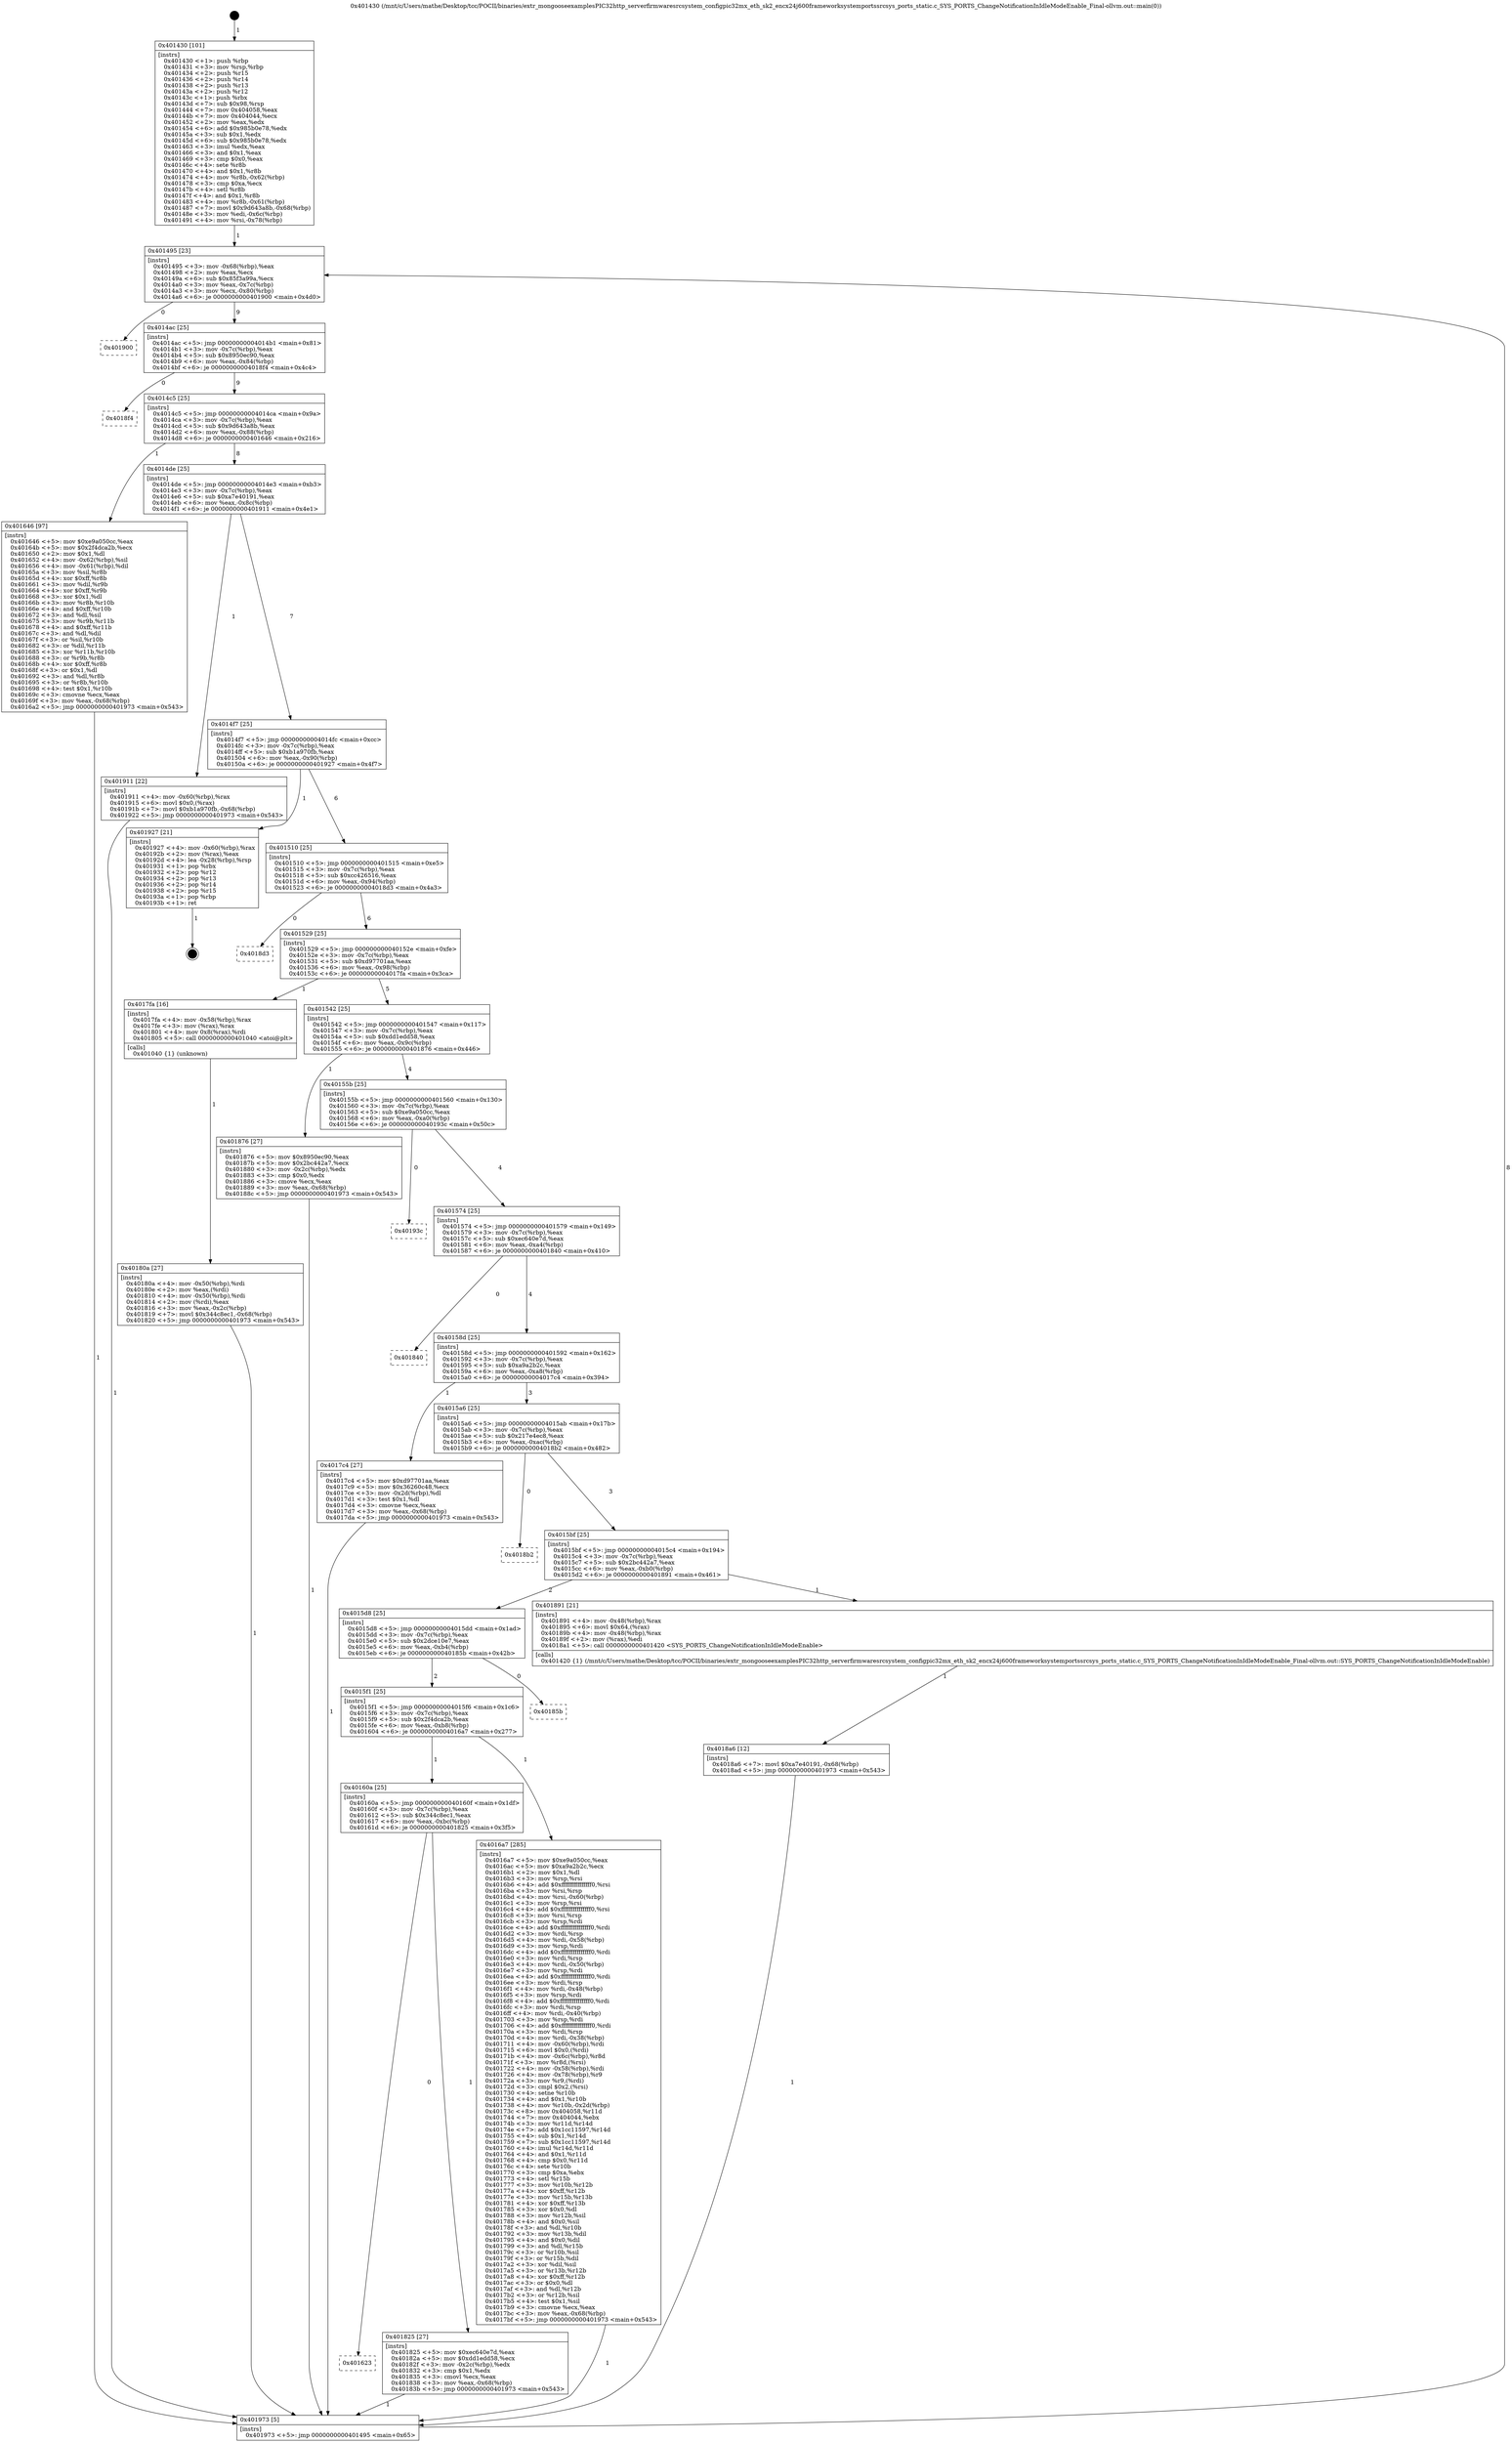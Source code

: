 digraph "0x401430" {
  label = "0x401430 (/mnt/c/Users/mathe/Desktop/tcc/POCII/binaries/extr_mongooseexamplesPIC32http_serverfirmwaresrcsystem_configpic32mx_eth_sk2_encx24j600frameworksystemportssrcsys_ports_static.c_SYS_PORTS_ChangeNotificationInIdleModeEnable_Final-ollvm.out::main(0))"
  labelloc = "t"
  node[shape=record]

  Entry [label="",width=0.3,height=0.3,shape=circle,fillcolor=black,style=filled]
  "0x401495" [label="{
     0x401495 [23]\l
     | [instrs]\l
     &nbsp;&nbsp;0x401495 \<+3\>: mov -0x68(%rbp),%eax\l
     &nbsp;&nbsp;0x401498 \<+2\>: mov %eax,%ecx\l
     &nbsp;&nbsp;0x40149a \<+6\>: sub $0x85f3a99a,%ecx\l
     &nbsp;&nbsp;0x4014a0 \<+3\>: mov %eax,-0x7c(%rbp)\l
     &nbsp;&nbsp;0x4014a3 \<+3\>: mov %ecx,-0x80(%rbp)\l
     &nbsp;&nbsp;0x4014a6 \<+6\>: je 0000000000401900 \<main+0x4d0\>\l
  }"]
  "0x401900" [label="{
     0x401900\l
  }", style=dashed]
  "0x4014ac" [label="{
     0x4014ac [25]\l
     | [instrs]\l
     &nbsp;&nbsp;0x4014ac \<+5\>: jmp 00000000004014b1 \<main+0x81\>\l
     &nbsp;&nbsp;0x4014b1 \<+3\>: mov -0x7c(%rbp),%eax\l
     &nbsp;&nbsp;0x4014b4 \<+5\>: sub $0x8950ec90,%eax\l
     &nbsp;&nbsp;0x4014b9 \<+6\>: mov %eax,-0x84(%rbp)\l
     &nbsp;&nbsp;0x4014bf \<+6\>: je 00000000004018f4 \<main+0x4c4\>\l
  }"]
  Exit [label="",width=0.3,height=0.3,shape=circle,fillcolor=black,style=filled,peripheries=2]
  "0x4018f4" [label="{
     0x4018f4\l
  }", style=dashed]
  "0x4014c5" [label="{
     0x4014c5 [25]\l
     | [instrs]\l
     &nbsp;&nbsp;0x4014c5 \<+5\>: jmp 00000000004014ca \<main+0x9a\>\l
     &nbsp;&nbsp;0x4014ca \<+3\>: mov -0x7c(%rbp),%eax\l
     &nbsp;&nbsp;0x4014cd \<+5\>: sub $0x9d643a8b,%eax\l
     &nbsp;&nbsp;0x4014d2 \<+6\>: mov %eax,-0x88(%rbp)\l
     &nbsp;&nbsp;0x4014d8 \<+6\>: je 0000000000401646 \<main+0x216\>\l
  }"]
  "0x4018a6" [label="{
     0x4018a6 [12]\l
     | [instrs]\l
     &nbsp;&nbsp;0x4018a6 \<+7\>: movl $0xa7e40191,-0x68(%rbp)\l
     &nbsp;&nbsp;0x4018ad \<+5\>: jmp 0000000000401973 \<main+0x543\>\l
  }"]
  "0x401646" [label="{
     0x401646 [97]\l
     | [instrs]\l
     &nbsp;&nbsp;0x401646 \<+5\>: mov $0xe9a050cc,%eax\l
     &nbsp;&nbsp;0x40164b \<+5\>: mov $0x2f4dca2b,%ecx\l
     &nbsp;&nbsp;0x401650 \<+2\>: mov $0x1,%dl\l
     &nbsp;&nbsp;0x401652 \<+4\>: mov -0x62(%rbp),%sil\l
     &nbsp;&nbsp;0x401656 \<+4\>: mov -0x61(%rbp),%dil\l
     &nbsp;&nbsp;0x40165a \<+3\>: mov %sil,%r8b\l
     &nbsp;&nbsp;0x40165d \<+4\>: xor $0xff,%r8b\l
     &nbsp;&nbsp;0x401661 \<+3\>: mov %dil,%r9b\l
     &nbsp;&nbsp;0x401664 \<+4\>: xor $0xff,%r9b\l
     &nbsp;&nbsp;0x401668 \<+3\>: xor $0x1,%dl\l
     &nbsp;&nbsp;0x40166b \<+3\>: mov %r8b,%r10b\l
     &nbsp;&nbsp;0x40166e \<+4\>: and $0xff,%r10b\l
     &nbsp;&nbsp;0x401672 \<+3\>: and %dl,%sil\l
     &nbsp;&nbsp;0x401675 \<+3\>: mov %r9b,%r11b\l
     &nbsp;&nbsp;0x401678 \<+4\>: and $0xff,%r11b\l
     &nbsp;&nbsp;0x40167c \<+3\>: and %dl,%dil\l
     &nbsp;&nbsp;0x40167f \<+3\>: or %sil,%r10b\l
     &nbsp;&nbsp;0x401682 \<+3\>: or %dil,%r11b\l
     &nbsp;&nbsp;0x401685 \<+3\>: xor %r11b,%r10b\l
     &nbsp;&nbsp;0x401688 \<+3\>: or %r9b,%r8b\l
     &nbsp;&nbsp;0x40168b \<+4\>: xor $0xff,%r8b\l
     &nbsp;&nbsp;0x40168f \<+3\>: or $0x1,%dl\l
     &nbsp;&nbsp;0x401692 \<+3\>: and %dl,%r8b\l
     &nbsp;&nbsp;0x401695 \<+3\>: or %r8b,%r10b\l
     &nbsp;&nbsp;0x401698 \<+4\>: test $0x1,%r10b\l
     &nbsp;&nbsp;0x40169c \<+3\>: cmovne %ecx,%eax\l
     &nbsp;&nbsp;0x40169f \<+3\>: mov %eax,-0x68(%rbp)\l
     &nbsp;&nbsp;0x4016a2 \<+5\>: jmp 0000000000401973 \<main+0x543\>\l
  }"]
  "0x4014de" [label="{
     0x4014de [25]\l
     | [instrs]\l
     &nbsp;&nbsp;0x4014de \<+5\>: jmp 00000000004014e3 \<main+0xb3\>\l
     &nbsp;&nbsp;0x4014e3 \<+3\>: mov -0x7c(%rbp),%eax\l
     &nbsp;&nbsp;0x4014e6 \<+5\>: sub $0xa7e40191,%eax\l
     &nbsp;&nbsp;0x4014eb \<+6\>: mov %eax,-0x8c(%rbp)\l
     &nbsp;&nbsp;0x4014f1 \<+6\>: je 0000000000401911 \<main+0x4e1\>\l
  }"]
  "0x401973" [label="{
     0x401973 [5]\l
     | [instrs]\l
     &nbsp;&nbsp;0x401973 \<+5\>: jmp 0000000000401495 \<main+0x65\>\l
  }"]
  "0x401430" [label="{
     0x401430 [101]\l
     | [instrs]\l
     &nbsp;&nbsp;0x401430 \<+1\>: push %rbp\l
     &nbsp;&nbsp;0x401431 \<+3\>: mov %rsp,%rbp\l
     &nbsp;&nbsp;0x401434 \<+2\>: push %r15\l
     &nbsp;&nbsp;0x401436 \<+2\>: push %r14\l
     &nbsp;&nbsp;0x401438 \<+2\>: push %r13\l
     &nbsp;&nbsp;0x40143a \<+2\>: push %r12\l
     &nbsp;&nbsp;0x40143c \<+1\>: push %rbx\l
     &nbsp;&nbsp;0x40143d \<+7\>: sub $0x98,%rsp\l
     &nbsp;&nbsp;0x401444 \<+7\>: mov 0x404058,%eax\l
     &nbsp;&nbsp;0x40144b \<+7\>: mov 0x404044,%ecx\l
     &nbsp;&nbsp;0x401452 \<+2\>: mov %eax,%edx\l
     &nbsp;&nbsp;0x401454 \<+6\>: add $0x985b0e78,%edx\l
     &nbsp;&nbsp;0x40145a \<+3\>: sub $0x1,%edx\l
     &nbsp;&nbsp;0x40145d \<+6\>: sub $0x985b0e78,%edx\l
     &nbsp;&nbsp;0x401463 \<+3\>: imul %edx,%eax\l
     &nbsp;&nbsp;0x401466 \<+3\>: and $0x1,%eax\l
     &nbsp;&nbsp;0x401469 \<+3\>: cmp $0x0,%eax\l
     &nbsp;&nbsp;0x40146c \<+4\>: sete %r8b\l
     &nbsp;&nbsp;0x401470 \<+4\>: and $0x1,%r8b\l
     &nbsp;&nbsp;0x401474 \<+4\>: mov %r8b,-0x62(%rbp)\l
     &nbsp;&nbsp;0x401478 \<+3\>: cmp $0xa,%ecx\l
     &nbsp;&nbsp;0x40147b \<+4\>: setl %r8b\l
     &nbsp;&nbsp;0x40147f \<+4\>: and $0x1,%r8b\l
     &nbsp;&nbsp;0x401483 \<+4\>: mov %r8b,-0x61(%rbp)\l
     &nbsp;&nbsp;0x401487 \<+7\>: movl $0x9d643a8b,-0x68(%rbp)\l
     &nbsp;&nbsp;0x40148e \<+3\>: mov %edi,-0x6c(%rbp)\l
     &nbsp;&nbsp;0x401491 \<+4\>: mov %rsi,-0x78(%rbp)\l
  }"]
  "0x401623" [label="{
     0x401623\l
  }", style=dashed]
  "0x401911" [label="{
     0x401911 [22]\l
     | [instrs]\l
     &nbsp;&nbsp;0x401911 \<+4\>: mov -0x60(%rbp),%rax\l
     &nbsp;&nbsp;0x401915 \<+6\>: movl $0x0,(%rax)\l
     &nbsp;&nbsp;0x40191b \<+7\>: movl $0xb1a970fb,-0x68(%rbp)\l
     &nbsp;&nbsp;0x401922 \<+5\>: jmp 0000000000401973 \<main+0x543\>\l
  }"]
  "0x4014f7" [label="{
     0x4014f7 [25]\l
     | [instrs]\l
     &nbsp;&nbsp;0x4014f7 \<+5\>: jmp 00000000004014fc \<main+0xcc\>\l
     &nbsp;&nbsp;0x4014fc \<+3\>: mov -0x7c(%rbp),%eax\l
     &nbsp;&nbsp;0x4014ff \<+5\>: sub $0xb1a970fb,%eax\l
     &nbsp;&nbsp;0x401504 \<+6\>: mov %eax,-0x90(%rbp)\l
     &nbsp;&nbsp;0x40150a \<+6\>: je 0000000000401927 \<main+0x4f7\>\l
  }"]
  "0x401825" [label="{
     0x401825 [27]\l
     | [instrs]\l
     &nbsp;&nbsp;0x401825 \<+5\>: mov $0xec640e7d,%eax\l
     &nbsp;&nbsp;0x40182a \<+5\>: mov $0xdd1edd58,%ecx\l
     &nbsp;&nbsp;0x40182f \<+3\>: mov -0x2c(%rbp),%edx\l
     &nbsp;&nbsp;0x401832 \<+3\>: cmp $0x1,%edx\l
     &nbsp;&nbsp;0x401835 \<+3\>: cmovl %ecx,%eax\l
     &nbsp;&nbsp;0x401838 \<+3\>: mov %eax,-0x68(%rbp)\l
     &nbsp;&nbsp;0x40183b \<+5\>: jmp 0000000000401973 \<main+0x543\>\l
  }"]
  "0x401927" [label="{
     0x401927 [21]\l
     | [instrs]\l
     &nbsp;&nbsp;0x401927 \<+4\>: mov -0x60(%rbp),%rax\l
     &nbsp;&nbsp;0x40192b \<+2\>: mov (%rax),%eax\l
     &nbsp;&nbsp;0x40192d \<+4\>: lea -0x28(%rbp),%rsp\l
     &nbsp;&nbsp;0x401931 \<+1\>: pop %rbx\l
     &nbsp;&nbsp;0x401932 \<+2\>: pop %r12\l
     &nbsp;&nbsp;0x401934 \<+2\>: pop %r13\l
     &nbsp;&nbsp;0x401936 \<+2\>: pop %r14\l
     &nbsp;&nbsp;0x401938 \<+2\>: pop %r15\l
     &nbsp;&nbsp;0x40193a \<+1\>: pop %rbp\l
     &nbsp;&nbsp;0x40193b \<+1\>: ret\l
  }"]
  "0x401510" [label="{
     0x401510 [25]\l
     | [instrs]\l
     &nbsp;&nbsp;0x401510 \<+5\>: jmp 0000000000401515 \<main+0xe5\>\l
     &nbsp;&nbsp;0x401515 \<+3\>: mov -0x7c(%rbp),%eax\l
     &nbsp;&nbsp;0x401518 \<+5\>: sub $0xcc426516,%eax\l
     &nbsp;&nbsp;0x40151d \<+6\>: mov %eax,-0x94(%rbp)\l
     &nbsp;&nbsp;0x401523 \<+6\>: je 00000000004018d3 \<main+0x4a3\>\l
  }"]
  "0x40180a" [label="{
     0x40180a [27]\l
     | [instrs]\l
     &nbsp;&nbsp;0x40180a \<+4\>: mov -0x50(%rbp),%rdi\l
     &nbsp;&nbsp;0x40180e \<+2\>: mov %eax,(%rdi)\l
     &nbsp;&nbsp;0x401810 \<+4\>: mov -0x50(%rbp),%rdi\l
     &nbsp;&nbsp;0x401814 \<+2\>: mov (%rdi),%eax\l
     &nbsp;&nbsp;0x401816 \<+3\>: mov %eax,-0x2c(%rbp)\l
     &nbsp;&nbsp;0x401819 \<+7\>: movl $0x344c8ec1,-0x68(%rbp)\l
     &nbsp;&nbsp;0x401820 \<+5\>: jmp 0000000000401973 \<main+0x543\>\l
  }"]
  "0x4018d3" [label="{
     0x4018d3\l
  }", style=dashed]
  "0x401529" [label="{
     0x401529 [25]\l
     | [instrs]\l
     &nbsp;&nbsp;0x401529 \<+5\>: jmp 000000000040152e \<main+0xfe\>\l
     &nbsp;&nbsp;0x40152e \<+3\>: mov -0x7c(%rbp),%eax\l
     &nbsp;&nbsp;0x401531 \<+5\>: sub $0xd97701aa,%eax\l
     &nbsp;&nbsp;0x401536 \<+6\>: mov %eax,-0x98(%rbp)\l
     &nbsp;&nbsp;0x40153c \<+6\>: je 00000000004017fa \<main+0x3ca\>\l
  }"]
  "0x40160a" [label="{
     0x40160a [25]\l
     | [instrs]\l
     &nbsp;&nbsp;0x40160a \<+5\>: jmp 000000000040160f \<main+0x1df\>\l
     &nbsp;&nbsp;0x40160f \<+3\>: mov -0x7c(%rbp),%eax\l
     &nbsp;&nbsp;0x401612 \<+5\>: sub $0x344c8ec1,%eax\l
     &nbsp;&nbsp;0x401617 \<+6\>: mov %eax,-0xbc(%rbp)\l
     &nbsp;&nbsp;0x40161d \<+6\>: je 0000000000401825 \<main+0x3f5\>\l
  }"]
  "0x4017fa" [label="{
     0x4017fa [16]\l
     | [instrs]\l
     &nbsp;&nbsp;0x4017fa \<+4\>: mov -0x58(%rbp),%rax\l
     &nbsp;&nbsp;0x4017fe \<+3\>: mov (%rax),%rax\l
     &nbsp;&nbsp;0x401801 \<+4\>: mov 0x8(%rax),%rdi\l
     &nbsp;&nbsp;0x401805 \<+5\>: call 0000000000401040 \<atoi@plt\>\l
     | [calls]\l
     &nbsp;&nbsp;0x401040 \{1\} (unknown)\l
  }"]
  "0x401542" [label="{
     0x401542 [25]\l
     | [instrs]\l
     &nbsp;&nbsp;0x401542 \<+5\>: jmp 0000000000401547 \<main+0x117\>\l
     &nbsp;&nbsp;0x401547 \<+3\>: mov -0x7c(%rbp),%eax\l
     &nbsp;&nbsp;0x40154a \<+5\>: sub $0xdd1edd58,%eax\l
     &nbsp;&nbsp;0x40154f \<+6\>: mov %eax,-0x9c(%rbp)\l
     &nbsp;&nbsp;0x401555 \<+6\>: je 0000000000401876 \<main+0x446\>\l
  }"]
  "0x4016a7" [label="{
     0x4016a7 [285]\l
     | [instrs]\l
     &nbsp;&nbsp;0x4016a7 \<+5\>: mov $0xe9a050cc,%eax\l
     &nbsp;&nbsp;0x4016ac \<+5\>: mov $0xa9a2b2c,%ecx\l
     &nbsp;&nbsp;0x4016b1 \<+2\>: mov $0x1,%dl\l
     &nbsp;&nbsp;0x4016b3 \<+3\>: mov %rsp,%rsi\l
     &nbsp;&nbsp;0x4016b6 \<+4\>: add $0xfffffffffffffff0,%rsi\l
     &nbsp;&nbsp;0x4016ba \<+3\>: mov %rsi,%rsp\l
     &nbsp;&nbsp;0x4016bd \<+4\>: mov %rsi,-0x60(%rbp)\l
     &nbsp;&nbsp;0x4016c1 \<+3\>: mov %rsp,%rsi\l
     &nbsp;&nbsp;0x4016c4 \<+4\>: add $0xfffffffffffffff0,%rsi\l
     &nbsp;&nbsp;0x4016c8 \<+3\>: mov %rsi,%rsp\l
     &nbsp;&nbsp;0x4016cb \<+3\>: mov %rsp,%rdi\l
     &nbsp;&nbsp;0x4016ce \<+4\>: add $0xfffffffffffffff0,%rdi\l
     &nbsp;&nbsp;0x4016d2 \<+3\>: mov %rdi,%rsp\l
     &nbsp;&nbsp;0x4016d5 \<+4\>: mov %rdi,-0x58(%rbp)\l
     &nbsp;&nbsp;0x4016d9 \<+3\>: mov %rsp,%rdi\l
     &nbsp;&nbsp;0x4016dc \<+4\>: add $0xfffffffffffffff0,%rdi\l
     &nbsp;&nbsp;0x4016e0 \<+3\>: mov %rdi,%rsp\l
     &nbsp;&nbsp;0x4016e3 \<+4\>: mov %rdi,-0x50(%rbp)\l
     &nbsp;&nbsp;0x4016e7 \<+3\>: mov %rsp,%rdi\l
     &nbsp;&nbsp;0x4016ea \<+4\>: add $0xfffffffffffffff0,%rdi\l
     &nbsp;&nbsp;0x4016ee \<+3\>: mov %rdi,%rsp\l
     &nbsp;&nbsp;0x4016f1 \<+4\>: mov %rdi,-0x48(%rbp)\l
     &nbsp;&nbsp;0x4016f5 \<+3\>: mov %rsp,%rdi\l
     &nbsp;&nbsp;0x4016f8 \<+4\>: add $0xfffffffffffffff0,%rdi\l
     &nbsp;&nbsp;0x4016fc \<+3\>: mov %rdi,%rsp\l
     &nbsp;&nbsp;0x4016ff \<+4\>: mov %rdi,-0x40(%rbp)\l
     &nbsp;&nbsp;0x401703 \<+3\>: mov %rsp,%rdi\l
     &nbsp;&nbsp;0x401706 \<+4\>: add $0xfffffffffffffff0,%rdi\l
     &nbsp;&nbsp;0x40170a \<+3\>: mov %rdi,%rsp\l
     &nbsp;&nbsp;0x40170d \<+4\>: mov %rdi,-0x38(%rbp)\l
     &nbsp;&nbsp;0x401711 \<+4\>: mov -0x60(%rbp),%rdi\l
     &nbsp;&nbsp;0x401715 \<+6\>: movl $0x0,(%rdi)\l
     &nbsp;&nbsp;0x40171b \<+4\>: mov -0x6c(%rbp),%r8d\l
     &nbsp;&nbsp;0x40171f \<+3\>: mov %r8d,(%rsi)\l
     &nbsp;&nbsp;0x401722 \<+4\>: mov -0x58(%rbp),%rdi\l
     &nbsp;&nbsp;0x401726 \<+4\>: mov -0x78(%rbp),%r9\l
     &nbsp;&nbsp;0x40172a \<+3\>: mov %r9,(%rdi)\l
     &nbsp;&nbsp;0x40172d \<+3\>: cmpl $0x2,(%rsi)\l
     &nbsp;&nbsp;0x401730 \<+4\>: setne %r10b\l
     &nbsp;&nbsp;0x401734 \<+4\>: and $0x1,%r10b\l
     &nbsp;&nbsp;0x401738 \<+4\>: mov %r10b,-0x2d(%rbp)\l
     &nbsp;&nbsp;0x40173c \<+8\>: mov 0x404058,%r11d\l
     &nbsp;&nbsp;0x401744 \<+7\>: mov 0x404044,%ebx\l
     &nbsp;&nbsp;0x40174b \<+3\>: mov %r11d,%r14d\l
     &nbsp;&nbsp;0x40174e \<+7\>: add $0x1cc11597,%r14d\l
     &nbsp;&nbsp;0x401755 \<+4\>: sub $0x1,%r14d\l
     &nbsp;&nbsp;0x401759 \<+7\>: sub $0x1cc11597,%r14d\l
     &nbsp;&nbsp;0x401760 \<+4\>: imul %r14d,%r11d\l
     &nbsp;&nbsp;0x401764 \<+4\>: and $0x1,%r11d\l
     &nbsp;&nbsp;0x401768 \<+4\>: cmp $0x0,%r11d\l
     &nbsp;&nbsp;0x40176c \<+4\>: sete %r10b\l
     &nbsp;&nbsp;0x401770 \<+3\>: cmp $0xa,%ebx\l
     &nbsp;&nbsp;0x401773 \<+4\>: setl %r15b\l
     &nbsp;&nbsp;0x401777 \<+3\>: mov %r10b,%r12b\l
     &nbsp;&nbsp;0x40177a \<+4\>: xor $0xff,%r12b\l
     &nbsp;&nbsp;0x40177e \<+3\>: mov %r15b,%r13b\l
     &nbsp;&nbsp;0x401781 \<+4\>: xor $0xff,%r13b\l
     &nbsp;&nbsp;0x401785 \<+3\>: xor $0x0,%dl\l
     &nbsp;&nbsp;0x401788 \<+3\>: mov %r12b,%sil\l
     &nbsp;&nbsp;0x40178b \<+4\>: and $0x0,%sil\l
     &nbsp;&nbsp;0x40178f \<+3\>: and %dl,%r10b\l
     &nbsp;&nbsp;0x401792 \<+3\>: mov %r13b,%dil\l
     &nbsp;&nbsp;0x401795 \<+4\>: and $0x0,%dil\l
     &nbsp;&nbsp;0x401799 \<+3\>: and %dl,%r15b\l
     &nbsp;&nbsp;0x40179c \<+3\>: or %r10b,%sil\l
     &nbsp;&nbsp;0x40179f \<+3\>: or %r15b,%dil\l
     &nbsp;&nbsp;0x4017a2 \<+3\>: xor %dil,%sil\l
     &nbsp;&nbsp;0x4017a5 \<+3\>: or %r13b,%r12b\l
     &nbsp;&nbsp;0x4017a8 \<+4\>: xor $0xff,%r12b\l
     &nbsp;&nbsp;0x4017ac \<+3\>: or $0x0,%dl\l
     &nbsp;&nbsp;0x4017af \<+3\>: and %dl,%r12b\l
     &nbsp;&nbsp;0x4017b2 \<+3\>: or %r12b,%sil\l
     &nbsp;&nbsp;0x4017b5 \<+4\>: test $0x1,%sil\l
     &nbsp;&nbsp;0x4017b9 \<+3\>: cmovne %ecx,%eax\l
     &nbsp;&nbsp;0x4017bc \<+3\>: mov %eax,-0x68(%rbp)\l
     &nbsp;&nbsp;0x4017bf \<+5\>: jmp 0000000000401973 \<main+0x543\>\l
  }"]
  "0x401876" [label="{
     0x401876 [27]\l
     | [instrs]\l
     &nbsp;&nbsp;0x401876 \<+5\>: mov $0x8950ec90,%eax\l
     &nbsp;&nbsp;0x40187b \<+5\>: mov $0x2bc442a7,%ecx\l
     &nbsp;&nbsp;0x401880 \<+3\>: mov -0x2c(%rbp),%edx\l
     &nbsp;&nbsp;0x401883 \<+3\>: cmp $0x0,%edx\l
     &nbsp;&nbsp;0x401886 \<+3\>: cmove %ecx,%eax\l
     &nbsp;&nbsp;0x401889 \<+3\>: mov %eax,-0x68(%rbp)\l
     &nbsp;&nbsp;0x40188c \<+5\>: jmp 0000000000401973 \<main+0x543\>\l
  }"]
  "0x40155b" [label="{
     0x40155b [25]\l
     | [instrs]\l
     &nbsp;&nbsp;0x40155b \<+5\>: jmp 0000000000401560 \<main+0x130\>\l
     &nbsp;&nbsp;0x401560 \<+3\>: mov -0x7c(%rbp),%eax\l
     &nbsp;&nbsp;0x401563 \<+5\>: sub $0xe9a050cc,%eax\l
     &nbsp;&nbsp;0x401568 \<+6\>: mov %eax,-0xa0(%rbp)\l
     &nbsp;&nbsp;0x40156e \<+6\>: je 000000000040193c \<main+0x50c\>\l
  }"]
  "0x4015f1" [label="{
     0x4015f1 [25]\l
     | [instrs]\l
     &nbsp;&nbsp;0x4015f1 \<+5\>: jmp 00000000004015f6 \<main+0x1c6\>\l
     &nbsp;&nbsp;0x4015f6 \<+3\>: mov -0x7c(%rbp),%eax\l
     &nbsp;&nbsp;0x4015f9 \<+5\>: sub $0x2f4dca2b,%eax\l
     &nbsp;&nbsp;0x4015fe \<+6\>: mov %eax,-0xb8(%rbp)\l
     &nbsp;&nbsp;0x401604 \<+6\>: je 00000000004016a7 \<main+0x277\>\l
  }"]
  "0x40193c" [label="{
     0x40193c\l
  }", style=dashed]
  "0x401574" [label="{
     0x401574 [25]\l
     | [instrs]\l
     &nbsp;&nbsp;0x401574 \<+5\>: jmp 0000000000401579 \<main+0x149\>\l
     &nbsp;&nbsp;0x401579 \<+3\>: mov -0x7c(%rbp),%eax\l
     &nbsp;&nbsp;0x40157c \<+5\>: sub $0xec640e7d,%eax\l
     &nbsp;&nbsp;0x401581 \<+6\>: mov %eax,-0xa4(%rbp)\l
     &nbsp;&nbsp;0x401587 \<+6\>: je 0000000000401840 \<main+0x410\>\l
  }"]
  "0x40185b" [label="{
     0x40185b\l
  }", style=dashed]
  "0x401840" [label="{
     0x401840\l
  }", style=dashed]
  "0x40158d" [label="{
     0x40158d [25]\l
     | [instrs]\l
     &nbsp;&nbsp;0x40158d \<+5\>: jmp 0000000000401592 \<main+0x162\>\l
     &nbsp;&nbsp;0x401592 \<+3\>: mov -0x7c(%rbp),%eax\l
     &nbsp;&nbsp;0x401595 \<+5\>: sub $0xa9a2b2c,%eax\l
     &nbsp;&nbsp;0x40159a \<+6\>: mov %eax,-0xa8(%rbp)\l
     &nbsp;&nbsp;0x4015a0 \<+6\>: je 00000000004017c4 \<main+0x394\>\l
  }"]
  "0x4015d8" [label="{
     0x4015d8 [25]\l
     | [instrs]\l
     &nbsp;&nbsp;0x4015d8 \<+5\>: jmp 00000000004015dd \<main+0x1ad\>\l
     &nbsp;&nbsp;0x4015dd \<+3\>: mov -0x7c(%rbp),%eax\l
     &nbsp;&nbsp;0x4015e0 \<+5\>: sub $0x2dce10e7,%eax\l
     &nbsp;&nbsp;0x4015e5 \<+6\>: mov %eax,-0xb4(%rbp)\l
     &nbsp;&nbsp;0x4015eb \<+6\>: je 000000000040185b \<main+0x42b\>\l
  }"]
  "0x4017c4" [label="{
     0x4017c4 [27]\l
     | [instrs]\l
     &nbsp;&nbsp;0x4017c4 \<+5\>: mov $0xd97701aa,%eax\l
     &nbsp;&nbsp;0x4017c9 \<+5\>: mov $0x36260c48,%ecx\l
     &nbsp;&nbsp;0x4017ce \<+3\>: mov -0x2d(%rbp),%dl\l
     &nbsp;&nbsp;0x4017d1 \<+3\>: test $0x1,%dl\l
     &nbsp;&nbsp;0x4017d4 \<+3\>: cmovne %ecx,%eax\l
     &nbsp;&nbsp;0x4017d7 \<+3\>: mov %eax,-0x68(%rbp)\l
     &nbsp;&nbsp;0x4017da \<+5\>: jmp 0000000000401973 \<main+0x543\>\l
  }"]
  "0x4015a6" [label="{
     0x4015a6 [25]\l
     | [instrs]\l
     &nbsp;&nbsp;0x4015a6 \<+5\>: jmp 00000000004015ab \<main+0x17b\>\l
     &nbsp;&nbsp;0x4015ab \<+3\>: mov -0x7c(%rbp),%eax\l
     &nbsp;&nbsp;0x4015ae \<+5\>: sub $0x217e4ec8,%eax\l
     &nbsp;&nbsp;0x4015b3 \<+6\>: mov %eax,-0xac(%rbp)\l
     &nbsp;&nbsp;0x4015b9 \<+6\>: je 00000000004018b2 \<main+0x482\>\l
  }"]
  "0x401891" [label="{
     0x401891 [21]\l
     | [instrs]\l
     &nbsp;&nbsp;0x401891 \<+4\>: mov -0x48(%rbp),%rax\l
     &nbsp;&nbsp;0x401895 \<+6\>: movl $0x64,(%rax)\l
     &nbsp;&nbsp;0x40189b \<+4\>: mov -0x48(%rbp),%rax\l
     &nbsp;&nbsp;0x40189f \<+2\>: mov (%rax),%edi\l
     &nbsp;&nbsp;0x4018a1 \<+5\>: call 0000000000401420 \<SYS_PORTS_ChangeNotificationInIdleModeEnable\>\l
     | [calls]\l
     &nbsp;&nbsp;0x401420 \{1\} (/mnt/c/Users/mathe/Desktop/tcc/POCII/binaries/extr_mongooseexamplesPIC32http_serverfirmwaresrcsystem_configpic32mx_eth_sk2_encx24j600frameworksystemportssrcsys_ports_static.c_SYS_PORTS_ChangeNotificationInIdleModeEnable_Final-ollvm.out::SYS_PORTS_ChangeNotificationInIdleModeEnable)\l
  }"]
  "0x4018b2" [label="{
     0x4018b2\l
  }", style=dashed]
  "0x4015bf" [label="{
     0x4015bf [25]\l
     | [instrs]\l
     &nbsp;&nbsp;0x4015bf \<+5\>: jmp 00000000004015c4 \<main+0x194\>\l
     &nbsp;&nbsp;0x4015c4 \<+3\>: mov -0x7c(%rbp),%eax\l
     &nbsp;&nbsp;0x4015c7 \<+5\>: sub $0x2bc442a7,%eax\l
     &nbsp;&nbsp;0x4015cc \<+6\>: mov %eax,-0xb0(%rbp)\l
     &nbsp;&nbsp;0x4015d2 \<+6\>: je 0000000000401891 \<main+0x461\>\l
  }"]
  Entry -> "0x401430" [label=" 1"]
  "0x401495" -> "0x401900" [label=" 0"]
  "0x401495" -> "0x4014ac" [label=" 9"]
  "0x401927" -> Exit [label=" 1"]
  "0x4014ac" -> "0x4018f4" [label=" 0"]
  "0x4014ac" -> "0x4014c5" [label=" 9"]
  "0x401911" -> "0x401973" [label=" 1"]
  "0x4014c5" -> "0x401646" [label=" 1"]
  "0x4014c5" -> "0x4014de" [label=" 8"]
  "0x401646" -> "0x401973" [label=" 1"]
  "0x401430" -> "0x401495" [label=" 1"]
  "0x401973" -> "0x401495" [label=" 8"]
  "0x4018a6" -> "0x401973" [label=" 1"]
  "0x4014de" -> "0x401911" [label=" 1"]
  "0x4014de" -> "0x4014f7" [label=" 7"]
  "0x401891" -> "0x4018a6" [label=" 1"]
  "0x4014f7" -> "0x401927" [label=" 1"]
  "0x4014f7" -> "0x401510" [label=" 6"]
  "0x401876" -> "0x401973" [label=" 1"]
  "0x401510" -> "0x4018d3" [label=" 0"]
  "0x401510" -> "0x401529" [label=" 6"]
  "0x40160a" -> "0x401623" [label=" 0"]
  "0x401529" -> "0x4017fa" [label=" 1"]
  "0x401529" -> "0x401542" [label=" 5"]
  "0x401825" -> "0x401973" [label=" 1"]
  "0x401542" -> "0x401876" [label=" 1"]
  "0x401542" -> "0x40155b" [label=" 4"]
  "0x40180a" -> "0x401973" [label=" 1"]
  "0x40155b" -> "0x40193c" [label=" 0"]
  "0x40155b" -> "0x401574" [label=" 4"]
  "0x4017c4" -> "0x401973" [label=" 1"]
  "0x401574" -> "0x401840" [label=" 0"]
  "0x401574" -> "0x40158d" [label=" 4"]
  "0x4016a7" -> "0x401973" [label=" 1"]
  "0x40158d" -> "0x4017c4" [label=" 1"]
  "0x40158d" -> "0x4015a6" [label=" 3"]
  "0x4015f1" -> "0x40160a" [label=" 1"]
  "0x4015a6" -> "0x4018b2" [label=" 0"]
  "0x4015a6" -> "0x4015bf" [label=" 3"]
  "0x4015f1" -> "0x4016a7" [label=" 1"]
  "0x4015bf" -> "0x401891" [label=" 1"]
  "0x4015bf" -> "0x4015d8" [label=" 2"]
  "0x40160a" -> "0x401825" [label=" 1"]
  "0x4015d8" -> "0x40185b" [label=" 0"]
  "0x4015d8" -> "0x4015f1" [label=" 2"]
  "0x4017fa" -> "0x40180a" [label=" 1"]
}
